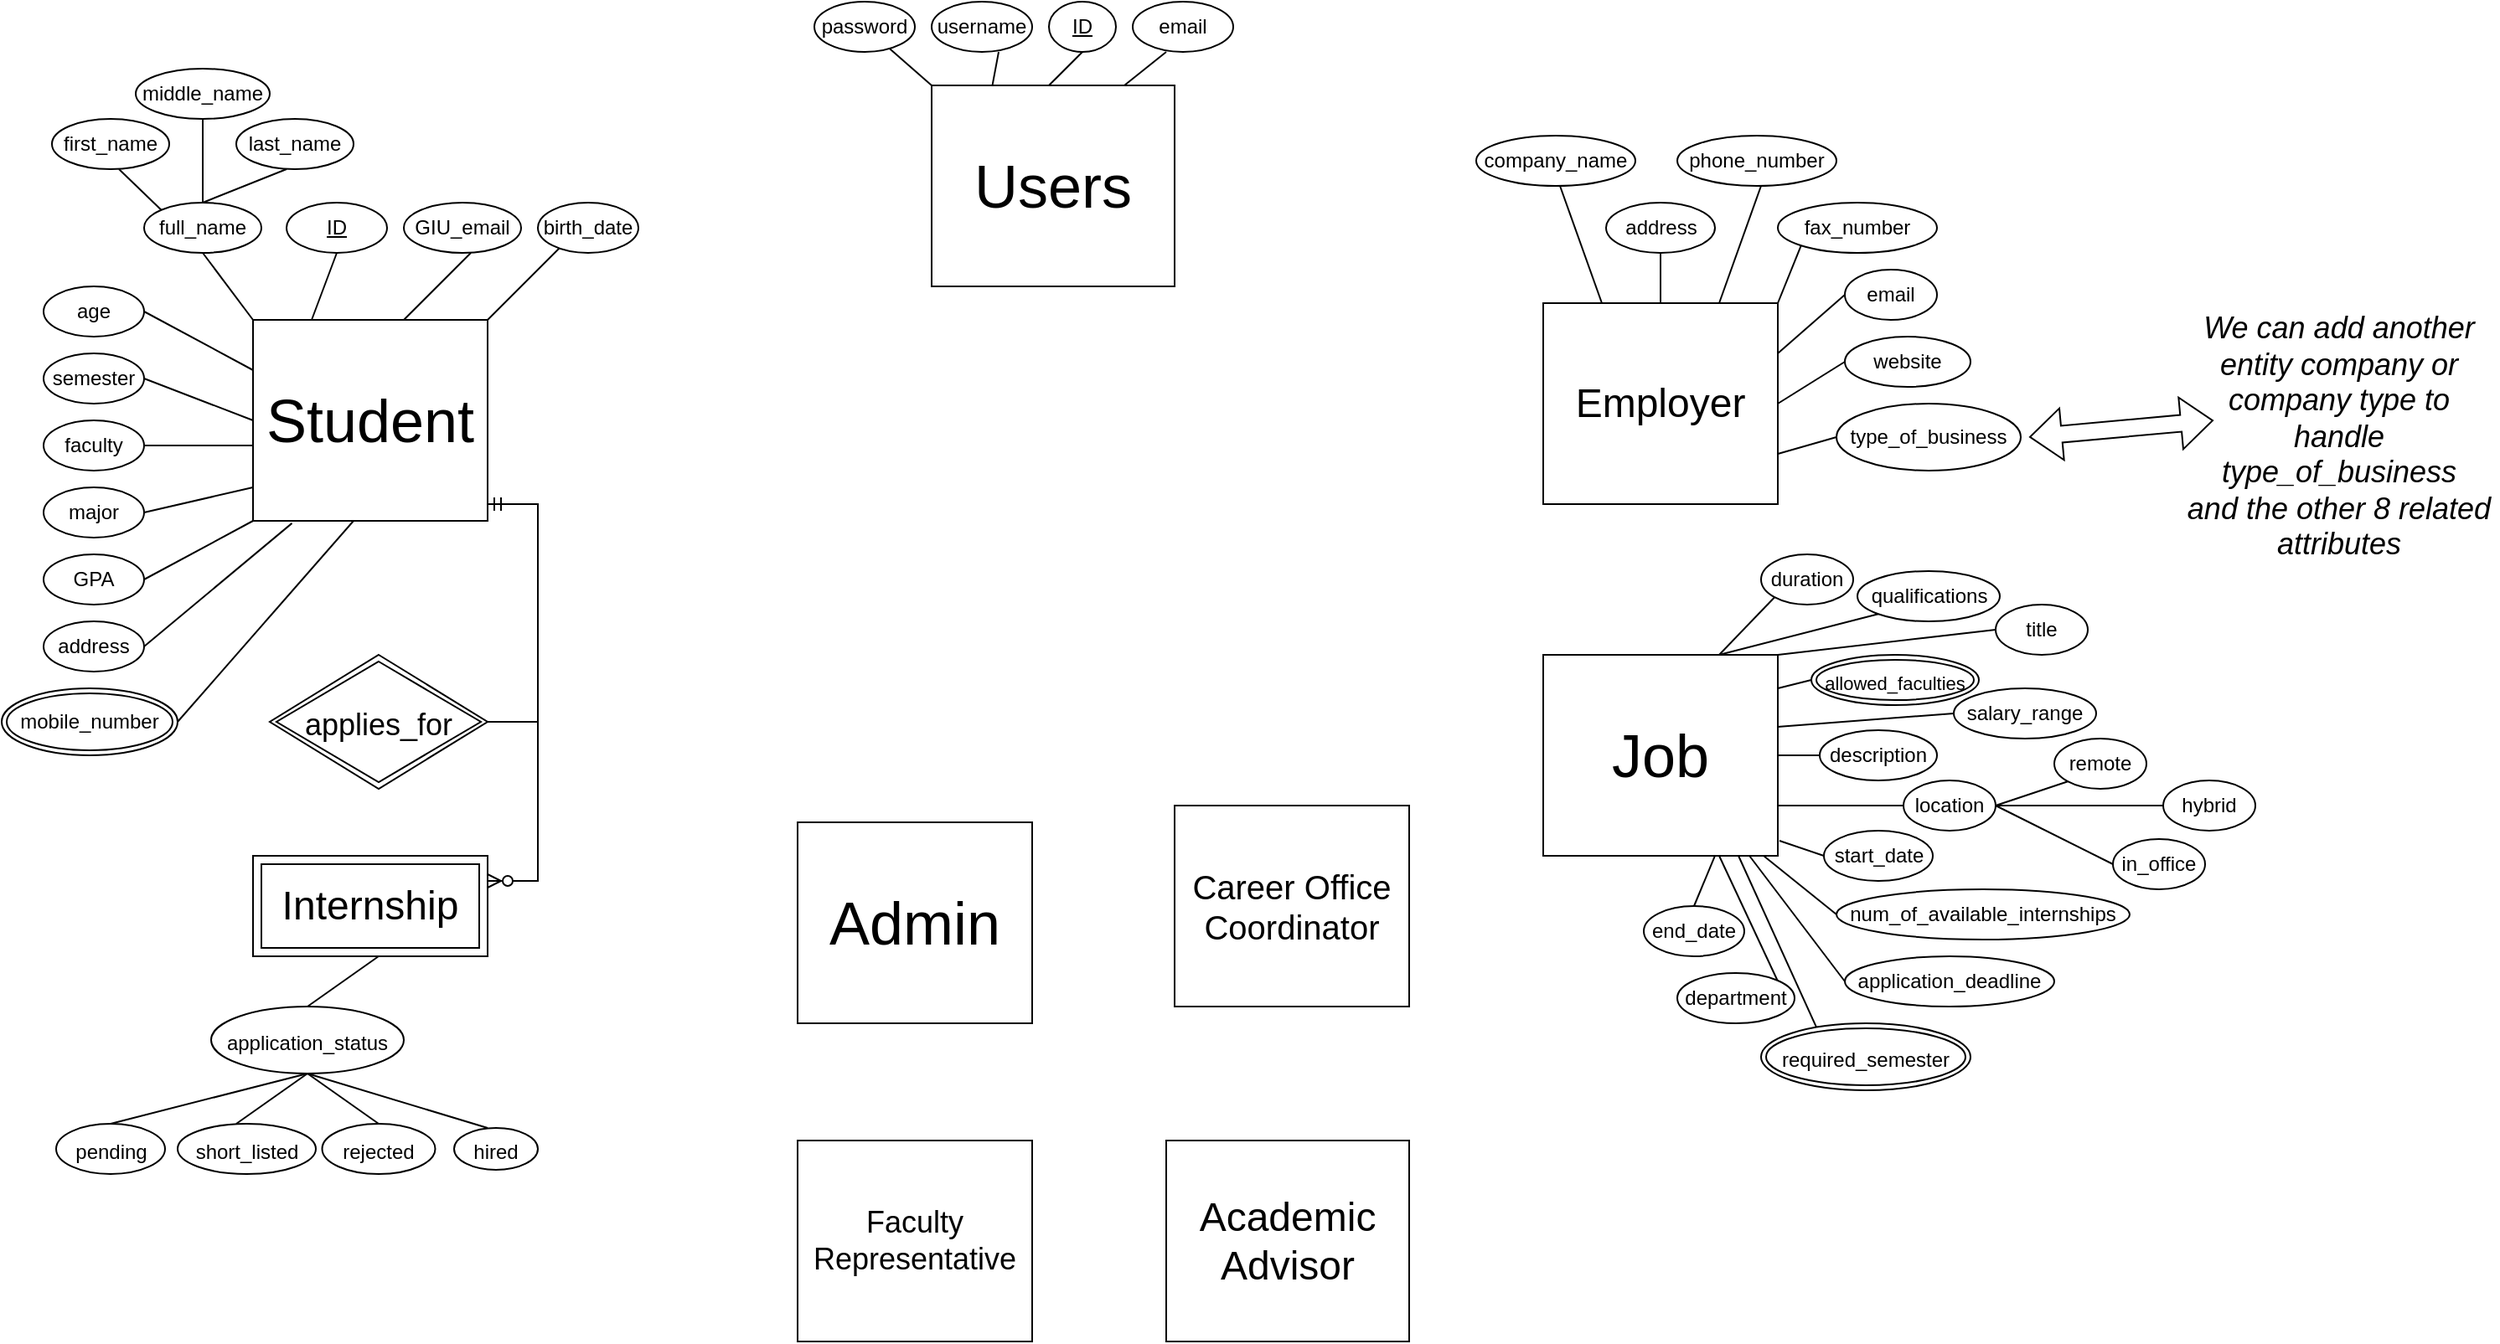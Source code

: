 <mxfile version="15.6.8" type="github">
  <diagram id="BTSECrfvzCVwRJHnbUCh" name="Page-1">
    <mxGraphModel dx="1915" dy="456" grid="1" gridSize="10" guides="1" tooltips="1" connect="1" arrows="1" fold="1" page="1" pageScale="1" pageWidth="850" pageHeight="1100" math="0" shadow="0">
      <root>
        <mxCell id="0" />
        <mxCell id="1" parent="0" />
        <mxCell id="SrommGHa16pYw0LAVB4a-3" value="&lt;font style=&quot;font-size: 36px&quot;&gt;Student&lt;/font&gt;" style="rounded=0;whiteSpace=wrap;html=1;" parent="1" vertex="1">
          <mxGeometry x="-50" y="300" width="140" height="120" as="geometry" />
        </mxCell>
        <mxCell id="SrommGHa16pYw0LAVB4a-4" value="&lt;font style=&quot;font-size: 24px&quot;&gt;Employer&lt;/font&gt;" style="rounded=0;whiteSpace=wrap;html=1;" parent="1" vertex="1">
          <mxGeometry x="720" y="290" width="140" height="120" as="geometry" />
        </mxCell>
        <mxCell id="SrommGHa16pYw0LAVB4a-5" value="&lt;font style=&quot;font-size: 36px&quot;&gt;Admin&lt;/font&gt;" style="rounded=0;whiteSpace=wrap;html=1;" parent="1" vertex="1">
          <mxGeometry x="275" y="600" width="140" height="120" as="geometry" />
        </mxCell>
        <mxCell id="SrommGHa16pYw0LAVB4a-6" value="&lt;font style=&quot;font-size: 18px&quot;&gt;Faculty Representative&lt;/font&gt;" style="rounded=0;whiteSpace=wrap;html=1;" parent="1" vertex="1">
          <mxGeometry x="275" y="790" width="140" height="120" as="geometry" />
        </mxCell>
        <mxCell id="SrommGHa16pYw0LAVB4a-7" value="&lt;font style=&quot;font-size: 20px&quot;&gt;Career Office&lt;br&gt;Coordinator&lt;/font&gt;" style="rounded=0;whiteSpace=wrap;html=1;" parent="1" vertex="1">
          <mxGeometry x="500" y="590" width="140" height="120" as="geometry" />
        </mxCell>
        <mxCell id="SrommGHa16pYw0LAVB4a-8" value="&lt;font style=&quot;font-size: 24px&quot;&gt;Academic Advisor&lt;/font&gt;" style="rounded=0;whiteSpace=wrap;html=1;" parent="1" vertex="1">
          <mxGeometry x="495" y="790" width="145" height="120" as="geometry" />
        </mxCell>
        <mxCell id="SrommGHa16pYw0LAVB4a-27" value="&lt;font style=&quot;font-size: 36px&quot;&gt;Users&lt;/font&gt;" style="rounded=0;whiteSpace=wrap;html=1;" parent="1" vertex="1">
          <mxGeometry x="355" y="160" width="145" height="120" as="geometry" />
        </mxCell>
        <mxCell id="SrommGHa16pYw0LAVB4a-28" value="username" style="ellipse;whiteSpace=wrap;html=1;" parent="1" vertex="1">
          <mxGeometry x="355" y="110" width="60" height="30" as="geometry" />
        </mxCell>
        <mxCell id="SrommGHa16pYw0LAVB4a-29" value="password" style="ellipse;whiteSpace=wrap;html=1;" parent="1" vertex="1">
          <mxGeometry x="285" y="110" width="60" height="30" as="geometry" />
        </mxCell>
        <mxCell id="SrommGHa16pYw0LAVB4a-30" value="&lt;u&gt;ID&lt;/u&gt;" style="ellipse;whiteSpace=wrap;html=1;" parent="1" vertex="1">
          <mxGeometry x="425" y="110" width="40" height="30" as="geometry" />
        </mxCell>
        <mxCell id="SrommGHa16pYw0LAVB4a-31" value="email" style="ellipse;whiteSpace=wrap;html=1;" parent="1" vertex="1">
          <mxGeometry x="475" y="110" width="60" height="30" as="geometry" />
        </mxCell>
        <mxCell id="SrommGHa16pYw0LAVB4a-32" value="" style="endArrow=none;html=1;rounded=0;" parent="1" edge="1">
          <mxGeometry width="50" height="50" relative="1" as="geometry">
            <mxPoint x="470" y="160" as="sourcePoint" />
            <mxPoint x="495" y="140" as="targetPoint" />
          </mxGeometry>
        </mxCell>
        <mxCell id="SrommGHa16pYw0LAVB4a-33" value="" style="endArrow=none;html=1;rounded=0;" parent="1" edge="1">
          <mxGeometry width="50" height="50" relative="1" as="geometry">
            <mxPoint x="425" y="160" as="sourcePoint" />
            <mxPoint x="445" y="140" as="targetPoint" />
          </mxGeometry>
        </mxCell>
        <mxCell id="SrommGHa16pYw0LAVB4a-34" value="" style="endArrow=none;html=1;rounded=0;exitX=0.25;exitY=0;exitDx=0;exitDy=0;" parent="1" source="SrommGHa16pYw0LAVB4a-27" edge="1">
          <mxGeometry width="50" height="50" relative="1" as="geometry">
            <mxPoint x="335" y="180" as="sourcePoint" />
            <mxPoint x="395" y="140" as="targetPoint" />
          </mxGeometry>
        </mxCell>
        <mxCell id="SrommGHa16pYw0LAVB4a-35" value="" style="endArrow=none;html=1;rounded=0;exitX=0;exitY=0;exitDx=0;exitDy=0;" parent="1" source="SrommGHa16pYw0LAVB4a-27" target="SrommGHa16pYw0LAVB4a-29" edge="1">
          <mxGeometry width="50" height="50" relative="1" as="geometry">
            <mxPoint x="515" y="210" as="sourcePoint" />
            <mxPoint x="545" y="170" as="targetPoint" />
          </mxGeometry>
        </mxCell>
        <mxCell id="SrommGHa16pYw0LAVB4a-36" value="" style="endArrow=none;html=1;rounded=0;" parent="1" edge="1">
          <mxGeometry width="50" height="50" relative="1" as="geometry">
            <mxPoint x="90" y="300" as="sourcePoint" />
            <mxPoint x="140" y="250" as="targetPoint" />
          </mxGeometry>
        </mxCell>
        <mxCell id="SrommGHa16pYw0LAVB4a-37" value="full_name" style="ellipse;whiteSpace=wrap;html=1;" parent="1" vertex="1">
          <mxGeometry x="-115" y="230" width="70" height="30" as="geometry" />
        </mxCell>
        <mxCell id="SrommGHa16pYw0LAVB4a-39" value="first_name" style="ellipse;whiteSpace=wrap;html=1;" parent="1" vertex="1">
          <mxGeometry x="-170" y="180" width="70" height="30" as="geometry" />
        </mxCell>
        <mxCell id="SrommGHa16pYw0LAVB4a-40" value="middle_name" style="ellipse;whiteSpace=wrap;html=1;" parent="1" vertex="1">
          <mxGeometry x="-120" y="150" width="80" height="30" as="geometry" />
        </mxCell>
        <mxCell id="SrommGHa16pYw0LAVB4a-43" value="last_name" style="ellipse;whiteSpace=wrap;html=1;" parent="1" vertex="1">
          <mxGeometry x="-60" y="180" width="70" height="30" as="geometry" />
        </mxCell>
        <mxCell id="SrommGHa16pYw0LAVB4a-44" value="&lt;u&gt;ID&lt;/u&gt;" style="ellipse;whiteSpace=wrap;html=1;" parent="1" vertex="1">
          <mxGeometry x="-30" y="230" width="60" height="30" as="geometry" />
        </mxCell>
        <mxCell id="SrommGHa16pYw0LAVB4a-45" value="GIU_email" style="ellipse;whiteSpace=wrap;html=1;" parent="1" vertex="1">
          <mxGeometry x="40" y="230" width="70" height="30" as="geometry" />
        </mxCell>
        <mxCell id="SrommGHa16pYw0LAVB4a-51" value="birth_date" style="ellipse;whiteSpace=wrap;html=1;" parent="1" vertex="1">
          <mxGeometry x="120" y="230" width="60" height="30" as="geometry" />
        </mxCell>
        <mxCell id="SrommGHa16pYw0LAVB4a-52" value="age" style="ellipse;whiteSpace=wrap;html=1;" parent="1" vertex="1">
          <mxGeometry x="-175" y="280" width="60" height="30" as="geometry" />
        </mxCell>
        <mxCell id="SrommGHa16pYw0LAVB4a-53" value="semester" style="ellipse;whiteSpace=wrap;html=1;" parent="1" vertex="1">
          <mxGeometry x="-175" y="320" width="60" height="30" as="geometry" />
        </mxCell>
        <mxCell id="SrommGHa16pYw0LAVB4a-54" value="faculty" style="ellipse;whiteSpace=wrap;html=1;" parent="1" vertex="1">
          <mxGeometry x="-175" y="360" width="60" height="30" as="geometry" />
        </mxCell>
        <mxCell id="SrommGHa16pYw0LAVB4a-55" value="major" style="ellipse;whiteSpace=wrap;html=1;" parent="1" vertex="1">
          <mxGeometry x="-175" y="400" width="60" height="30" as="geometry" />
        </mxCell>
        <mxCell id="SrommGHa16pYw0LAVB4a-56" value="GPA" style="ellipse;whiteSpace=wrap;html=1;" parent="1" vertex="1">
          <mxGeometry x="-175" y="440" width="60" height="30" as="geometry" />
        </mxCell>
        <mxCell id="SrommGHa16pYw0LAVB4a-57" value="address" style="ellipse;whiteSpace=wrap;html=1;" parent="1" vertex="1">
          <mxGeometry x="-175" y="480" width="60" height="30" as="geometry" />
        </mxCell>
        <mxCell id="SrommGHa16pYw0LAVB4a-59" value="" style="endArrow=none;html=1;rounded=0;" parent="1" edge="1">
          <mxGeometry width="50" height="50" relative="1" as="geometry">
            <mxPoint x="40" y="300" as="sourcePoint" />
            <mxPoint x="80" y="260" as="targetPoint" />
          </mxGeometry>
        </mxCell>
        <mxCell id="SrommGHa16pYw0LAVB4a-61" value="" style="endArrow=none;html=1;rounded=0;exitX=0.25;exitY=0;exitDx=0;exitDy=0;entryX=0.5;entryY=1;entryDx=0;entryDy=0;" parent="1" source="SrommGHa16pYw0LAVB4a-3" target="SrommGHa16pYw0LAVB4a-44" edge="1">
          <mxGeometry width="50" height="50" relative="1" as="geometry">
            <mxPoint x="-40" y="310" as="sourcePoint" />
            <mxPoint y="270" as="targetPoint" />
          </mxGeometry>
        </mxCell>
        <mxCell id="SrommGHa16pYw0LAVB4a-62" value="" style="endArrow=none;html=1;rounded=0;exitX=0;exitY=0;exitDx=0;exitDy=0;entryX=0.5;entryY=1;entryDx=0;entryDy=0;" parent="1" source="SrommGHa16pYw0LAVB4a-3" target="SrommGHa16pYw0LAVB4a-37" edge="1">
          <mxGeometry width="50" height="50" relative="1" as="geometry">
            <mxPoint x="-105" y="300" as="sourcePoint" />
            <mxPoint x="-55" y="250" as="targetPoint" />
          </mxGeometry>
        </mxCell>
        <mxCell id="SrommGHa16pYw0LAVB4a-63" value="" style="endArrow=none;html=1;rounded=0;exitX=0.5;exitY=0;exitDx=0;exitDy=0;" parent="1" source="SrommGHa16pYw0LAVB4a-37" edge="1">
          <mxGeometry width="50" height="50" relative="1" as="geometry">
            <mxPoint x="-80" y="260" as="sourcePoint" />
            <mxPoint x="-30" y="210" as="targetPoint" />
          </mxGeometry>
        </mxCell>
        <mxCell id="SrommGHa16pYw0LAVB4a-64" value="" style="endArrow=none;html=1;rounded=0;exitX=0.5;exitY=0;exitDx=0;exitDy=0;entryX=0.5;entryY=1;entryDx=0;entryDy=0;" parent="1" source="SrommGHa16pYw0LAVB4a-37" target="SrommGHa16pYw0LAVB4a-40" edge="1">
          <mxGeometry width="50" height="50" relative="1" as="geometry">
            <mxPoint x="-120" y="230" as="sourcePoint" />
            <mxPoint x="-70" y="180" as="targetPoint" />
          </mxGeometry>
        </mxCell>
        <mxCell id="SrommGHa16pYw0LAVB4a-65" value="" style="endArrow=none;html=1;rounded=0;exitX=0;exitY=0;exitDx=0;exitDy=0;" parent="1" source="SrommGHa16pYw0LAVB4a-37" edge="1">
          <mxGeometry width="50" height="50" relative="1" as="geometry">
            <mxPoint x="-180" y="260" as="sourcePoint" />
            <mxPoint x="-130" y="210" as="targetPoint" />
          </mxGeometry>
        </mxCell>
        <mxCell id="SrommGHa16pYw0LAVB4a-68" value="mobile_number" style="ellipse;shape=doubleEllipse;margin=3;whiteSpace=wrap;html=1;align=center;fontSize=12;" parent="1" vertex="1">
          <mxGeometry x="-200" y="520" width="105" height="40" as="geometry" />
        </mxCell>
        <mxCell id="SrommGHa16pYw0LAVB4a-69" value="" style="endArrow=none;html=1;rounded=0;fontSize=12;entryX=0;entryY=0.25;entryDx=0;entryDy=0;exitX=1;exitY=0.5;exitDx=0;exitDy=0;" parent="1" source="SrommGHa16pYw0LAVB4a-52" target="SrommGHa16pYw0LAVB4a-3" edge="1">
          <mxGeometry relative="1" as="geometry">
            <mxPoint x="-130" y="310" as="sourcePoint" />
            <mxPoint x="30" y="310" as="targetPoint" />
          </mxGeometry>
        </mxCell>
        <mxCell id="SrommGHa16pYw0LAVB4a-70" value="" style="endArrow=none;html=1;rounded=0;fontSize=12;entryX=0;entryY=0.5;entryDx=0;entryDy=0;exitX=1;exitY=0.5;exitDx=0;exitDy=0;" parent="1" source="SrommGHa16pYw0LAVB4a-53" target="SrommGHa16pYw0LAVB4a-3" edge="1">
          <mxGeometry relative="1" as="geometry">
            <mxPoint x="-105" y="305" as="sourcePoint" />
            <mxPoint x="-40" y="370" as="targetPoint" />
          </mxGeometry>
        </mxCell>
        <mxCell id="SrommGHa16pYw0LAVB4a-71" value="" style="endArrow=none;html=1;rounded=0;fontSize=12;exitX=1;exitY=0.5;exitDx=0;exitDy=0;" parent="1" source="SrommGHa16pYw0LAVB4a-54" edge="1">
          <mxGeometry relative="1" as="geometry">
            <mxPoint x="-95" y="315" as="sourcePoint" />
            <mxPoint x="-50" y="375" as="targetPoint" />
          </mxGeometry>
        </mxCell>
        <mxCell id="SrommGHa16pYw0LAVB4a-72" value="" style="endArrow=none;html=1;rounded=0;fontSize=12;exitX=1;exitY=0.5;exitDx=0;exitDy=0;" parent="1" source="SrommGHa16pYw0LAVB4a-55" edge="1">
          <mxGeometry relative="1" as="geometry">
            <mxPoint x="-85" y="325" as="sourcePoint" />
            <mxPoint x="-50" y="400" as="targetPoint" />
          </mxGeometry>
        </mxCell>
        <mxCell id="SrommGHa16pYw0LAVB4a-73" value="" style="endArrow=none;html=1;rounded=0;fontSize=12;exitX=1;exitY=0.5;exitDx=0;exitDy=0;" parent="1" source="SrommGHa16pYw0LAVB4a-56" edge="1">
          <mxGeometry relative="1" as="geometry">
            <mxPoint x="-75" y="335" as="sourcePoint" />
            <mxPoint x="-50" y="420" as="targetPoint" />
          </mxGeometry>
        </mxCell>
        <mxCell id="SrommGHa16pYw0LAVB4a-74" value="" style="endArrow=none;html=1;rounded=0;fontSize=12;entryX=0.166;entryY=1.012;entryDx=0;entryDy=0;exitX=1;exitY=0.5;exitDx=0;exitDy=0;entryPerimeter=0;" parent="1" source="SrommGHa16pYw0LAVB4a-57" target="SrommGHa16pYw0LAVB4a-3" edge="1">
          <mxGeometry relative="1" as="geometry">
            <mxPoint x="-65" y="345" as="sourcePoint" />
            <mxPoint y="410" as="targetPoint" />
          </mxGeometry>
        </mxCell>
        <mxCell id="SrommGHa16pYw0LAVB4a-75" value="" style="endArrow=none;html=1;rounded=0;fontSize=12;entryX=0;entryY=0.5;entryDx=0;entryDy=0;exitX=1;exitY=0.5;exitDx=0;exitDy=0;" parent="1" source="SrommGHa16pYw0LAVB4a-68" edge="1">
          <mxGeometry relative="1" as="geometry">
            <mxPoint x="-55" y="355" as="sourcePoint" />
            <mxPoint x="10" y="420" as="targetPoint" />
          </mxGeometry>
        </mxCell>
        <mxCell id="SrommGHa16pYw0LAVB4a-77" value="Internship" style="shape=ext;margin=3;double=1;whiteSpace=wrap;html=1;align=center;fontSize=24;" parent="1" vertex="1">
          <mxGeometry x="-50" y="620" width="140" height="60" as="geometry" />
        </mxCell>
        <mxCell id="SrommGHa16pYw0LAVB4a-83" value="" style="edgeStyle=entityRelationEdgeStyle;fontSize=12;html=1;endArrow=ERzeroToMany;startArrow=none;rounded=0;entryX=1;entryY=0.25;entryDx=0;entryDy=0;" parent="1" source="SrommGHa16pYw0LAVB4a-78" target="SrommGHa16pYw0LAVB4a-77" edge="1">
          <mxGeometry width="100" height="100" relative="1" as="geometry">
            <mxPoint x="90" y="410" as="sourcePoint" />
            <mxPoint x="190" y="310" as="targetPoint" />
          </mxGeometry>
        </mxCell>
        <mxCell id="SrommGHa16pYw0LAVB4a-78" value="&lt;font style=&quot;font-size: 18px&quot;&gt;applies_for&lt;/font&gt;" style="shape=rhombus;double=1;perimeter=rhombusPerimeter;whiteSpace=wrap;html=1;align=center;fontSize=24;" parent="1" vertex="1">
          <mxGeometry x="-40" y="500" width="130" height="80" as="geometry" />
        </mxCell>
        <mxCell id="SrommGHa16pYw0LAVB4a-84" value="" style="edgeStyle=entityRelationEdgeStyle;fontSize=12;html=1;endArrow=none;startArrow=ERmandOne;rounded=0;entryX=1;entryY=0.5;entryDx=0;entryDy=0;" parent="1" target="SrommGHa16pYw0LAVB4a-78" edge="1">
          <mxGeometry width="100" height="100" relative="1" as="geometry">
            <mxPoint x="90" y="410" as="sourcePoint" />
            <mxPoint x="90" y="700" as="targetPoint" />
          </mxGeometry>
        </mxCell>
        <mxCell id="SrommGHa16pYw0LAVB4a-85" value="&lt;font style=&quot;font-size: 12px&quot;&gt;application_status&lt;/font&gt;" style="ellipse;whiteSpace=wrap;html=1;align=center;fontSize=18;" parent="1" vertex="1">
          <mxGeometry x="-75" y="710" width="115" height="40" as="geometry" />
        </mxCell>
        <mxCell id="SrommGHa16pYw0LAVB4a-86" value="&lt;font style=&quot;font-size: 12px&quot;&gt;pending&lt;/font&gt;" style="ellipse;whiteSpace=wrap;html=1;align=center;fontSize=18;" parent="1" vertex="1">
          <mxGeometry x="-167.5" y="780" width="65" height="30" as="geometry" />
        </mxCell>
        <mxCell id="SrommGHa16pYw0LAVB4a-87" value="&lt;font style=&quot;font-size: 12px&quot;&gt;short_listed&lt;/font&gt;" style="ellipse;whiteSpace=wrap;html=1;align=center;fontSize=18;" parent="1" vertex="1">
          <mxGeometry x="-95" y="780" width="82.5" height="30" as="geometry" />
        </mxCell>
        <mxCell id="SrommGHa16pYw0LAVB4a-88" value="&lt;font style=&quot;font-size: 12px&quot;&gt;rejected&lt;/font&gt;" style="ellipse;whiteSpace=wrap;html=1;align=center;fontSize=18;" parent="1" vertex="1">
          <mxGeometry x="-8.75" y="780" width="67.5" height="30" as="geometry" />
        </mxCell>
        <mxCell id="SrommGHa16pYw0LAVB4a-89" value="&lt;font style=&quot;font-size: 12px&quot;&gt;hired&lt;/font&gt;" style="ellipse;whiteSpace=wrap;html=1;align=center;fontSize=18;" parent="1" vertex="1">
          <mxGeometry x="70" y="782.5" width="50" height="25" as="geometry" />
        </mxCell>
        <mxCell id="SrommGHa16pYw0LAVB4a-91" value="" style="endArrow=none;html=1;rounded=0;fontSize=12;exitX=0.5;exitY=0;exitDx=0;exitDy=0;entryX=0.5;entryY=1;entryDx=0;entryDy=0;" parent="1" source="SrommGHa16pYw0LAVB4a-86" target="SrommGHa16pYw0LAVB4a-85" edge="1">
          <mxGeometry relative="1" as="geometry">
            <mxPoint x="-200" y="750" as="sourcePoint" />
            <mxPoint x="-40" y="750" as="targetPoint" />
          </mxGeometry>
        </mxCell>
        <mxCell id="SrommGHa16pYw0LAVB4a-92" value="" style="endArrow=none;html=1;rounded=0;fontSize=12;exitX=0.5;exitY=0;exitDx=0;exitDy=0;entryX=0.5;entryY=1;entryDx=0;entryDy=0;" parent="1" target="SrommGHa16pYw0LAVB4a-85" edge="1">
          <mxGeometry relative="1" as="geometry">
            <mxPoint x="-60.0" y="780" as="sourcePoint" />
            <mxPoint x="24.955" y="750" as="targetPoint" />
          </mxGeometry>
        </mxCell>
        <mxCell id="SrommGHa16pYw0LAVB4a-93" value="" style="endArrow=none;html=1;rounded=0;fontSize=12;exitX=0.5;exitY=0;exitDx=0;exitDy=0;entryX=0.5;entryY=1;entryDx=0;entryDy=0;" parent="1" source="SrommGHa16pYw0LAVB4a-88" target="SrommGHa16pYw0LAVB4a-85" edge="1">
          <mxGeometry relative="1" as="geometry">
            <mxPoint x="-67.48" y="780" as="sourcePoint" />
            <mxPoint x="17.475" y="750" as="targetPoint" />
          </mxGeometry>
        </mxCell>
        <mxCell id="SrommGHa16pYw0LAVB4a-94" value="" style="endArrow=none;html=1;rounded=0;fontSize=12;exitX=0.5;exitY=1;exitDx=0;exitDy=0;entryX=0.217;entryY=1;entryDx=0;entryDy=0;entryPerimeter=0;" parent="1" source="SrommGHa16pYw0LAVB4a-85" edge="1">
          <mxGeometry relative="1" as="geometry">
            <mxPoint x="5.05" y="812.5" as="sourcePoint" />
            <mxPoint x="90.005" y="782.5" as="targetPoint" />
          </mxGeometry>
        </mxCell>
        <mxCell id="SrommGHa16pYw0LAVB4a-95" value="" style="endArrow=none;html=1;rounded=0;fontSize=12;exitX=0.5;exitY=0;exitDx=0;exitDy=0;entryX=0.217;entryY=1;entryDx=0;entryDy=0;entryPerimeter=0;" parent="1" source="SrommGHa16pYw0LAVB4a-85" edge="1">
          <mxGeometry relative="1" as="geometry">
            <mxPoint x="-60.0" y="710" as="sourcePoint" />
            <mxPoint x="24.955" y="680" as="targetPoint" />
          </mxGeometry>
        </mxCell>
        <mxCell id="Lkmf8EzCWm1hWrgWqMC2-1" value="company_name" style="ellipse;whiteSpace=wrap;html=1;" vertex="1" parent="1">
          <mxGeometry x="680" y="190" width="95" height="30" as="geometry" />
        </mxCell>
        <mxCell id="Lkmf8EzCWm1hWrgWqMC2-2" value="address" style="ellipse;whiteSpace=wrap;html=1;" vertex="1" parent="1">
          <mxGeometry x="757.5" y="230" width="65" height="30" as="geometry" />
        </mxCell>
        <mxCell id="Lkmf8EzCWm1hWrgWqMC2-3" value="phone_number" style="ellipse;whiteSpace=wrap;html=1;" vertex="1" parent="1">
          <mxGeometry x="800" y="190" width="95" height="30" as="geometry" />
        </mxCell>
        <mxCell id="Lkmf8EzCWm1hWrgWqMC2-4" value="fax_number" style="ellipse;whiteSpace=wrap;html=1;" vertex="1" parent="1">
          <mxGeometry x="860" y="230" width="95" height="30" as="geometry" />
        </mxCell>
        <mxCell id="Lkmf8EzCWm1hWrgWqMC2-5" value="email" style="ellipse;whiteSpace=wrap;html=1;" vertex="1" parent="1">
          <mxGeometry x="900" y="270" width="55" height="30" as="geometry" />
        </mxCell>
        <mxCell id="Lkmf8EzCWm1hWrgWqMC2-6" value="website" style="ellipse;whiteSpace=wrap;html=1;" vertex="1" parent="1">
          <mxGeometry x="900" y="310" width="75" height="30" as="geometry" />
        </mxCell>
        <mxCell id="Lkmf8EzCWm1hWrgWqMC2-7" value="type_of_business" style="ellipse;whiteSpace=wrap;html=1;" vertex="1" parent="1">
          <mxGeometry x="895" y="350" width="110" height="40" as="geometry" />
        </mxCell>
        <mxCell id="Lkmf8EzCWm1hWrgWqMC2-8" value="" style="endArrow=none;html=1;rounded=0;exitX=0.25;exitY=0;exitDx=0;exitDy=0;" edge="1" parent="1" source="SrommGHa16pYw0LAVB4a-4">
          <mxGeometry width="50" height="50" relative="1" as="geometry">
            <mxPoint x="680" y="270" as="sourcePoint" />
            <mxPoint x="730" y="220" as="targetPoint" />
          </mxGeometry>
        </mxCell>
        <mxCell id="Lkmf8EzCWm1hWrgWqMC2-9" value="" style="endArrow=none;html=1;rounded=0;exitX=0.5;exitY=0;exitDx=0;exitDy=0;" edge="1" parent="1" source="SrommGHa16pYw0LAVB4a-4">
          <mxGeometry width="50" height="50" relative="1" as="geometry">
            <mxPoint x="800" y="290" as="sourcePoint" />
            <mxPoint x="790" y="260" as="targetPoint" />
          </mxGeometry>
        </mxCell>
        <mxCell id="Lkmf8EzCWm1hWrgWqMC2-10" value="" style="endArrow=none;html=1;rounded=0;exitX=0.75;exitY=0;exitDx=0;exitDy=0;" edge="1" parent="1" source="SrommGHa16pYw0LAVB4a-4">
          <mxGeometry width="50" height="50" relative="1" as="geometry">
            <mxPoint x="875" y="290" as="sourcePoint" />
            <mxPoint x="850" y="220" as="targetPoint" />
          </mxGeometry>
        </mxCell>
        <mxCell id="Lkmf8EzCWm1hWrgWqMC2-11" value="" style="endArrow=none;html=1;rounded=0;exitX=1;exitY=0;exitDx=0;exitDy=0;entryX=0;entryY=1;entryDx=0;entryDy=0;" edge="1" parent="1" source="SrommGHa16pYw0LAVB4a-4" target="Lkmf8EzCWm1hWrgWqMC2-4">
          <mxGeometry width="50" height="50" relative="1" as="geometry">
            <mxPoint x="785" y="320" as="sourcePoint" />
            <mxPoint x="760" y="250" as="targetPoint" />
          </mxGeometry>
        </mxCell>
        <mxCell id="Lkmf8EzCWm1hWrgWqMC2-12" value="" style="endArrow=none;html=1;rounded=0;exitX=1;exitY=0.25;exitDx=0;exitDy=0;entryX=0;entryY=0.5;entryDx=0;entryDy=0;" edge="1" parent="1" source="SrommGHa16pYw0LAVB4a-4" target="Lkmf8EzCWm1hWrgWqMC2-5">
          <mxGeometry width="50" height="50" relative="1" as="geometry">
            <mxPoint x="795" y="330" as="sourcePoint" />
            <mxPoint x="770" y="260" as="targetPoint" />
          </mxGeometry>
        </mxCell>
        <mxCell id="Lkmf8EzCWm1hWrgWqMC2-13" value="" style="endArrow=none;html=1;rounded=0;exitX=1;exitY=0.5;exitDx=0;exitDy=0;entryX=0;entryY=0.5;entryDx=0;entryDy=0;" edge="1" parent="1" source="SrommGHa16pYw0LAVB4a-4" target="Lkmf8EzCWm1hWrgWqMC2-6">
          <mxGeometry width="50" height="50" relative="1" as="geometry">
            <mxPoint x="805" y="340" as="sourcePoint" />
            <mxPoint x="780" y="270" as="targetPoint" />
          </mxGeometry>
        </mxCell>
        <mxCell id="Lkmf8EzCWm1hWrgWqMC2-14" value="" style="endArrow=none;html=1;rounded=0;exitX=0;exitY=0.5;exitDx=0;exitDy=0;entryX=1;entryY=0.75;entryDx=0;entryDy=0;" edge="1" parent="1" source="Lkmf8EzCWm1hWrgWqMC2-7" target="SrommGHa16pYw0LAVB4a-4">
          <mxGeometry width="50" height="50" relative="1" as="geometry">
            <mxPoint x="902.5" y="430" as="sourcePoint" />
            <mxPoint x="877.5" y="360" as="targetPoint" />
          </mxGeometry>
        </mxCell>
        <mxCell id="Lkmf8EzCWm1hWrgWqMC2-15" value="&lt;font style=&quot;font-size: 18px&quot;&gt;&lt;i&gt;We can add another entity company or company type to handle type_of_business&lt;br&gt;and the other 8 related attributes&lt;br&gt;&lt;/i&gt;&lt;/font&gt;" style="text;html=1;strokeColor=none;fillColor=none;align=center;verticalAlign=middle;whiteSpace=wrap;rounded=0;" vertex="1" parent="1">
          <mxGeometry x="1100" y="250" width="190" height="240" as="geometry" />
        </mxCell>
        <mxCell id="Lkmf8EzCWm1hWrgWqMC2-16" value="" style="shape=flexArrow;endArrow=classic;startArrow=classic;html=1;rounded=0;fontSize=18;" edge="1" parent="1">
          <mxGeometry width="100" height="100" relative="1" as="geometry">
            <mxPoint x="1010" y="370" as="sourcePoint" />
            <mxPoint x="1120" y="360" as="targetPoint" />
          </mxGeometry>
        </mxCell>
        <mxCell id="Lkmf8EzCWm1hWrgWqMC2-17" value="&lt;font style=&quot;font-size: 36px&quot;&gt;Job&lt;/font&gt;" style="rounded=0;whiteSpace=wrap;html=1;" vertex="1" parent="1">
          <mxGeometry x="720" y="500" width="140" height="120" as="geometry" />
        </mxCell>
        <mxCell id="Lkmf8EzCWm1hWrgWqMC2-22" value="title" style="ellipse;whiteSpace=wrap;html=1;" vertex="1" parent="1">
          <mxGeometry x="990" y="470" width="55" height="30" as="geometry" />
        </mxCell>
        <mxCell id="Lkmf8EzCWm1hWrgWqMC2-23" value="description" style="ellipse;whiteSpace=wrap;html=1;" vertex="1" parent="1">
          <mxGeometry x="885" y="545" width="70" height="30" as="geometry" />
        </mxCell>
        <mxCell id="Lkmf8EzCWm1hWrgWqMC2-24" value="department" style="ellipse;whiteSpace=wrap;html=1;" vertex="1" parent="1">
          <mxGeometry x="800" y="690" width="70" height="30" as="geometry" />
        </mxCell>
        <mxCell id="Lkmf8EzCWm1hWrgWqMC2-25" value="start_date" style="ellipse;whiteSpace=wrap;html=1;" vertex="1" parent="1">
          <mxGeometry x="887.5" y="605" width="65" height="30" as="geometry" />
        </mxCell>
        <mxCell id="Lkmf8EzCWm1hWrgWqMC2-26" value="end_date" style="ellipse;whiteSpace=wrap;html=1;" vertex="1" parent="1">
          <mxGeometry x="780" y="650" width="60" height="30" as="geometry" />
        </mxCell>
        <mxCell id="Lkmf8EzCWm1hWrgWqMC2-27" value="duration" style="ellipse;whiteSpace=wrap;html=1;" vertex="1" parent="1">
          <mxGeometry x="850" y="440" width="55" height="30" as="geometry" />
        </mxCell>
        <mxCell id="Lkmf8EzCWm1hWrgWqMC2-28" value="application_deadline" style="ellipse;whiteSpace=wrap;html=1;" vertex="1" parent="1">
          <mxGeometry x="900" y="680" width="125" height="30" as="geometry" />
        </mxCell>
        <mxCell id="Lkmf8EzCWm1hWrgWqMC2-29" value="num_of_available_internships" style="ellipse;whiteSpace=wrap;html=1;" vertex="1" parent="1">
          <mxGeometry x="895" y="640" width="175" height="30" as="geometry" />
        </mxCell>
        <mxCell id="Lkmf8EzCWm1hWrgWqMC2-31" value="&lt;font style=&quot;font-size: 11px&quot;&gt;allowed_faculties&lt;/font&gt;" style="ellipse;shape=doubleEllipse;margin=3;whiteSpace=wrap;html=1;align=center;fontSize=18;" vertex="1" parent="1">
          <mxGeometry x="880" y="500" width="100" height="30" as="geometry" />
        </mxCell>
        <mxCell id="Lkmf8EzCWm1hWrgWqMC2-32" value="salary_range" style="ellipse;whiteSpace=wrap;html=1;" vertex="1" parent="1">
          <mxGeometry x="965" y="520" width="85" height="30" as="geometry" />
        </mxCell>
        <mxCell id="Lkmf8EzCWm1hWrgWqMC2-33" value="qualifications" style="ellipse;whiteSpace=wrap;html=1;" vertex="1" parent="1">
          <mxGeometry x="907.5" y="450" width="85" height="30" as="geometry" />
        </mxCell>
        <mxCell id="Lkmf8EzCWm1hWrgWqMC2-35" value="&lt;font style=&quot;font-size: 12px&quot;&gt;required_semester&lt;/font&gt;" style="ellipse;shape=doubleEllipse;margin=3;whiteSpace=wrap;html=1;align=center;fontSize=18;" vertex="1" parent="1">
          <mxGeometry x="850" y="720" width="125" height="40" as="geometry" />
        </mxCell>
        <mxCell id="Lkmf8EzCWm1hWrgWqMC2-37" value="location" style="ellipse;whiteSpace=wrap;html=1;" vertex="1" parent="1">
          <mxGeometry x="935" y="575" width="55" height="30" as="geometry" />
        </mxCell>
        <mxCell id="Lkmf8EzCWm1hWrgWqMC2-38" value="" style="endArrow=none;html=1;rounded=0;fontSize=12;exitX=0.75;exitY=0;exitDx=0;exitDy=0;entryX=0;entryY=1;entryDx=0;entryDy=0;" edge="1" parent="1" source="Lkmf8EzCWm1hWrgWqMC2-17" target="Lkmf8EzCWm1hWrgWqMC2-27">
          <mxGeometry relative="1" as="geometry">
            <mxPoint x="740" y="640" as="sourcePoint" />
            <mxPoint x="900" y="640" as="targetPoint" />
          </mxGeometry>
        </mxCell>
        <mxCell id="Lkmf8EzCWm1hWrgWqMC2-39" value="" style="endArrow=none;html=1;rounded=0;fontSize=12;entryX=0;entryY=1;entryDx=0;entryDy=0;exitX=0.75;exitY=0;exitDx=0;exitDy=0;" edge="1" parent="1" source="Lkmf8EzCWm1hWrgWqMC2-17" target="Lkmf8EzCWm1hWrgWqMC2-33">
          <mxGeometry relative="1" as="geometry">
            <mxPoint x="860" y="500" as="sourcePoint" />
            <mxPoint x="868.055" y="475.607" as="targetPoint" />
          </mxGeometry>
        </mxCell>
        <mxCell id="Lkmf8EzCWm1hWrgWqMC2-40" value="" style="endArrow=none;html=1;rounded=0;fontSize=12;exitX=1;exitY=0;exitDx=0;exitDy=0;entryX=0;entryY=0.5;entryDx=0;entryDy=0;" edge="1" parent="1" source="Lkmf8EzCWm1hWrgWqMC2-17" target="Lkmf8EzCWm1hWrgWqMC2-22">
          <mxGeometry relative="1" as="geometry">
            <mxPoint x="845" y="520.0" as="sourcePoint" />
            <mxPoint x="878.055" y="485.607" as="targetPoint" />
          </mxGeometry>
        </mxCell>
        <mxCell id="Lkmf8EzCWm1hWrgWqMC2-41" value="" style="endArrow=none;html=1;rounded=0;fontSize=12;entryX=0;entryY=0.5;entryDx=0;entryDy=0;" edge="1" parent="1" target="Lkmf8EzCWm1hWrgWqMC2-31">
          <mxGeometry relative="1" as="geometry">
            <mxPoint x="860" y="520" as="sourcePoint" />
            <mxPoint x="888.055" y="495.607" as="targetPoint" />
          </mxGeometry>
        </mxCell>
        <mxCell id="Lkmf8EzCWm1hWrgWqMC2-42" value="" style="endArrow=none;html=1;rounded=0;fontSize=12;exitX=0.998;exitY=0.358;exitDx=0;exitDy=0;entryX=0;entryY=0.5;entryDx=0;entryDy=0;exitPerimeter=0;" edge="1" parent="1" source="Lkmf8EzCWm1hWrgWqMC2-17" target="Lkmf8EzCWm1hWrgWqMC2-32">
          <mxGeometry relative="1" as="geometry">
            <mxPoint x="865" y="540.0" as="sourcePoint" />
            <mxPoint x="898.055" y="505.607" as="targetPoint" />
          </mxGeometry>
        </mxCell>
        <mxCell id="Lkmf8EzCWm1hWrgWqMC2-43" value="" style="endArrow=none;html=1;rounded=0;fontSize=12;exitX=1;exitY=0.5;exitDx=0;exitDy=0;entryX=0;entryY=0.5;entryDx=0;entryDy=0;" edge="1" parent="1" source="Lkmf8EzCWm1hWrgWqMC2-17" target="Lkmf8EzCWm1hWrgWqMC2-23">
          <mxGeometry relative="1" as="geometry">
            <mxPoint x="860" y="590.0" as="sourcePoint" />
            <mxPoint x="893.055" y="555.607" as="targetPoint" />
          </mxGeometry>
        </mxCell>
        <mxCell id="Lkmf8EzCWm1hWrgWqMC2-44" value="" style="endArrow=none;html=1;rounded=0;fontSize=12;exitX=1;exitY=0.75;exitDx=0;exitDy=0;entryX=0;entryY=0.5;entryDx=0;entryDy=0;" edge="1" parent="1" source="Lkmf8EzCWm1hWrgWqMC2-17" target="Lkmf8EzCWm1hWrgWqMC2-37">
          <mxGeometry relative="1" as="geometry">
            <mxPoint x="860" y="614.39" as="sourcePoint" />
            <mxPoint x="893.055" y="579.997" as="targetPoint" />
          </mxGeometry>
        </mxCell>
        <mxCell id="Lkmf8EzCWm1hWrgWqMC2-45" value="" style="endArrow=none;html=1;rounded=0;fontSize=12;entryX=0;entryY=0.5;entryDx=0;entryDy=0;exitX=1.007;exitY=0.925;exitDx=0;exitDy=0;exitPerimeter=0;" edge="1" parent="1" source="Lkmf8EzCWm1hWrgWqMC2-17" target="Lkmf8EzCWm1hWrgWqMC2-25">
          <mxGeometry relative="1" as="geometry">
            <mxPoint x="870" y="590" as="sourcePoint" />
            <mxPoint x="893.055" y="585.607" as="targetPoint" />
          </mxGeometry>
        </mxCell>
        <mxCell id="Lkmf8EzCWm1hWrgWqMC2-46" value="" style="endArrow=none;html=1;rounded=0;fontSize=12;exitX=0;exitY=0.5;exitDx=0;exitDy=0;entryX=0;entryY=1;entryDx=0;entryDy=0;" edge="1" parent="1" source="Lkmf8EzCWm1hWrgWqMC2-29">
          <mxGeometry relative="1" as="geometry">
            <mxPoint x="818.47" y="654.39" as="sourcePoint" />
            <mxPoint x="851.525" y="619.997" as="targetPoint" />
          </mxGeometry>
        </mxCell>
        <mxCell id="Lkmf8EzCWm1hWrgWqMC2-48" value="" style="endArrow=none;html=1;rounded=0;fontSize=12;exitX=0;exitY=0.5;exitDx=0;exitDy=0;entryX=0;entryY=1;entryDx=0;entryDy=0;" edge="1" parent="1" source="Lkmf8EzCWm1hWrgWqMC2-28">
          <mxGeometry relative="1" as="geometry">
            <mxPoint x="810" y="654.39" as="sourcePoint" />
            <mxPoint x="843.055" y="619.997" as="targetPoint" />
          </mxGeometry>
        </mxCell>
        <mxCell id="Lkmf8EzCWm1hWrgWqMC2-49" value="" style="endArrow=none;html=1;rounded=0;fontSize=12;exitX=0.264;exitY=0.058;exitDx=0;exitDy=0;entryX=0;entryY=1;entryDx=0;entryDy=0;exitPerimeter=0;" edge="1" parent="1" source="Lkmf8EzCWm1hWrgWqMC2-35">
          <mxGeometry relative="1" as="geometry">
            <mxPoint x="803.47" y="654.39" as="sourcePoint" />
            <mxPoint x="836.525" y="619.997" as="targetPoint" />
          </mxGeometry>
        </mxCell>
        <mxCell id="Lkmf8EzCWm1hWrgWqMC2-52" value="" style="endArrow=none;html=1;rounded=0;fontSize=12;exitX=0.5;exitY=0;exitDx=0;exitDy=0;entryX=0;entryY=1;entryDx=0;entryDy=0;" edge="1" parent="1" source="Lkmf8EzCWm1hWrgWqMC2-26">
          <mxGeometry relative="1" as="geometry">
            <mxPoint x="789.45" y="654.39" as="sourcePoint" />
            <mxPoint x="822.505" y="619.997" as="targetPoint" />
          </mxGeometry>
        </mxCell>
        <mxCell id="Lkmf8EzCWm1hWrgWqMC2-53" value="" style="endArrow=none;html=1;rounded=0;fontSize=12;exitX=1;exitY=0;exitDx=0;exitDy=0;entryX=0.75;entryY=1;entryDx=0;entryDy=0;" edge="1" parent="1" source="Lkmf8EzCWm1hWrgWqMC2-24" target="Lkmf8EzCWm1hWrgWqMC2-17">
          <mxGeometry relative="1" as="geometry">
            <mxPoint x="1130" y="702.2" as="sourcePoint" />
            <mxPoint x="820" y="620" as="targetPoint" />
          </mxGeometry>
        </mxCell>
        <mxCell id="Lkmf8EzCWm1hWrgWqMC2-55" value="remote" style="ellipse;whiteSpace=wrap;html=1;" vertex="1" parent="1">
          <mxGeometry x="1025" y="550" width="55" height="30" as="geometry" />
        </mxCell>
        <mxCell id="Lkmf8EzCWm1hWrgWqMC2-56" value="hybrid" style="ellipse;whiteSpace=wrap;html=1;" vertex="1" parent="1">
          <mxGeometry x="1090" y="575" width="55" height="30" as="geometry" />
        </mxCell>
        <mxCell id="Lkmf8EzCWm1hWrgWqMC2-57" value="in_office" style="ellipse;whiteSpace=wrap;html=1;" vertex="1" parent="1">
          <mxGeometry x="1060" y="610" width="55" height="30" as="geometry" />
        </mxCell>
        <mxCell id="Lkmf8EzCWm1hWrgWqMC2-58" value="" style="endArrow=none;html=1;rounded=0;fontSize=12;exitX=1;exitY=0.5;exitDx=0;exitDy=0;entryX=0;entryY=1;entryDx=0;entryDy=0;" edge="1" parent="1" source="Lkmf8EzCWm1hWrgWqMC2-37" target="Lkmf8EzCWm1hWrgWqMC2-55">
          <mxGeometry relative="1" as="geometry">
            <mxPoint x="950" y="575" as="sourcePoint" />
            <mxPoint x="1025" y="575" as="targetPoint" />
          </mxGeometry>
        </mxCell>
        <mxCell id="Lkmf8EzCWm1hWrgWqMC2-59" value="" style="endArrow=none;html=1;rounded=0;fontSize=12;exitX=1;exitY=0.5;exitDx=0;exitDy=0;entryX=0;entryY=0.5;entryDx=0;entryDy=0;" edge="1" parent="1" source="Lkmf8EzCWm1hWrgWqMC2-37">
          <mxGeometry relative="1" as="geometry">
            <mxPoint x="1015" y="590" as="sourcePoint" />
            <mxPoint x="1090" y="590" as="targetPoint" />
          </mxGeometry>
        </mxCell>
        <mxCell id="Lkmf8EzCWm1hWrgWqMC2-60" value="" style="endArrow=none;html=1;rounded=0;fontSize=12;exitX=1;exitY=0.5;exitDx=0;exitDy=0;entryX=0;entryY=0.5;entryDx=0;entryDy=0;" edge="1" parent="1" source="Lkmf8EzCWm1hWrgWqMC2-37" target="Lkmf8EzCWm1hWrgWqMC2-57">
          <mxGeometry relative="1" as="geometry">
            <mxPoint x="890" y="620" as="sourcePoint" />
            <mxPoint x="965" y="620" as="targetPoint" />
          </mxGeometry>
        </mxCell>
      </root>
    </mxGraphModel>
  </diagram>
</mxfile>
